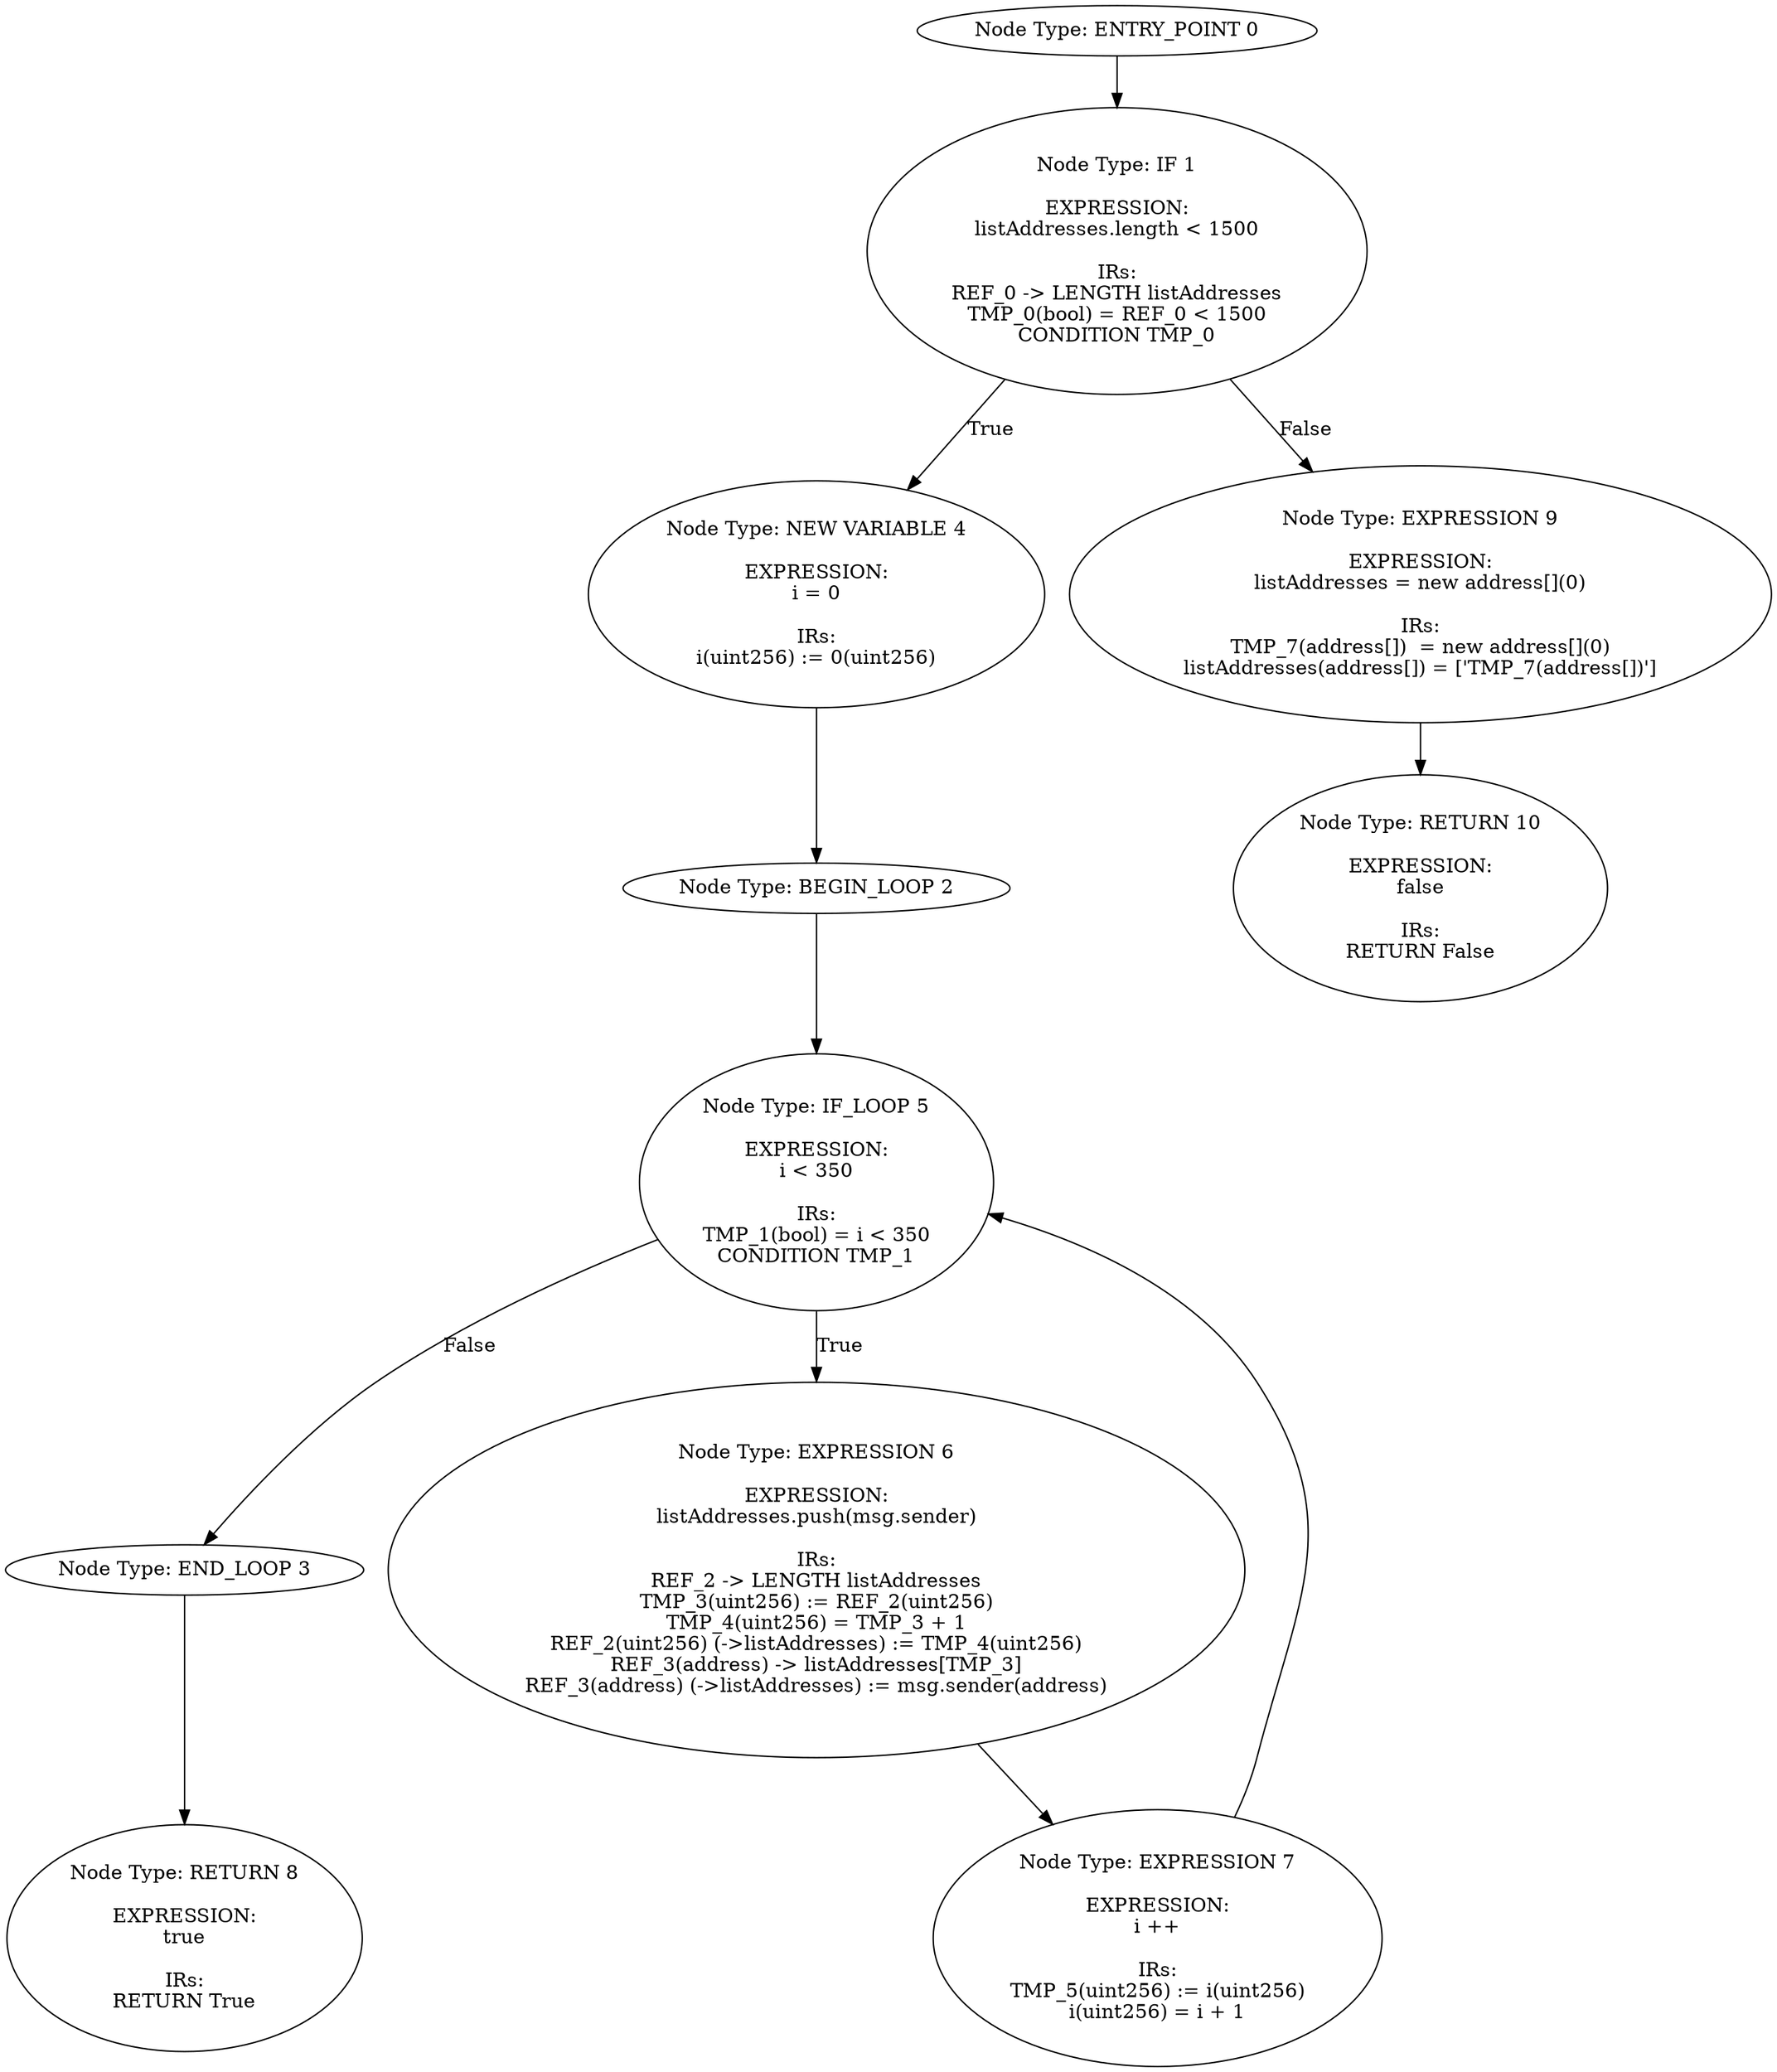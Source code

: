 digraph CFG {
0[label="Node Type: ENTRY_POINT 0
"];
0->1;
1[label="Node Type: IF 1

EXPRESSION:
listAddresses.length < 1500

IRs:
REF_0 -> LENGTH listAddresses
TMP_0(bool) = REF_0 < 1500
CONDITION TMP_0"];
1->4[label="True"];
1->9[label="False"];
2[label="Node Type: BEGIN_LOOP 2
"];
2->5;
3[label="Node Type: END_LOOP 3
"];
3->8;
4[label="Node Type: NEW VARIABLE 4

EXPRESSION:
i = 0

IRs:
i(uint256) := 0(uint256)"];
4->2;
5[label="Node Type: IF_LOOP 5

EXPRESSION:
i < 350

IRs:
TMP_1(bool) = i < 350
CONDITION TMP_1"];
5->6[label="True"];
5->3[label="False"];
6[label="Node Type: EXPRESSION 6

EXPRESSION:
listAddresses.push(msg.sender)

IRs:
REF_2 -> LENGTH listAddresses
TMP_3(uint256) := REF_2(uint256)
TMP_4(uint256) = TMP_3 + 1
REF_2(uint256) (->listAddresses) := TMP_4(uint256)
REF_3(address) -> listAddresses[TMP_3]
REF_3(address) (->listAddresses) := msg.sender(address)"];
6->7;
7[label="Node Type: EXPRESSION 7

EXPRESSION:
i ++

IRs:
TMP_5(uint256) := i(uint256)
i(uint256) = i + 1"];
7->5;
8[label="Node Type: RETURN 8

EXPRESSION:
true

IRs:
RETURN True"];
9[label="Node Type: EXPRESSION 9

EXPRESSION:
listAddresses = new address[](0)

IRs:
TMP_7(address[])  = new address[](0)
listAddresses(address[]) = ['TMP_7(address[])']"];
9->10;
10[label="Node Type: RETURN 10

EXPRESSION:
false

IRs:
RETURN False"];
}
